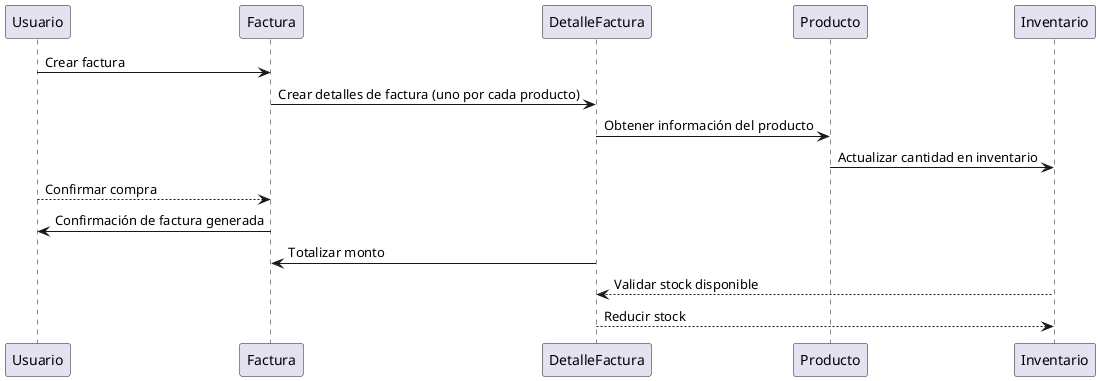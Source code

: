 @startuml

participant Usuario as U
participant Factura as F
participant DetalleFactura as DF
participant Producto as P
participant Inventario as I

U -> F : Crear factura
F -> DF : Crear detalles de factura (uno por cada producto)
DF -> P : Obtener información del producto
P -> I : Actualizar cantidad en inventario

U --> F : Confirmar compra
F -> U : Confirmación de factura generada
DF -> F : Totalizar monto
I --> DF : Validar stock disponible
DF --> I : Reducir stock

@enduml
